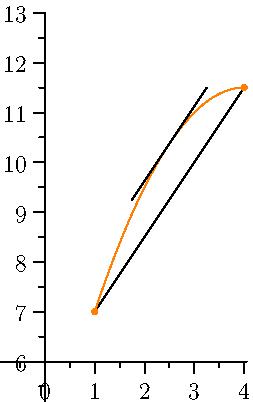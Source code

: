 import graph;
size(0,200);

real m = 1.5;

real bu(real x) { return 7 + 3(x-1); }
real bl(real x) { return 7 + 2(x-1); }
real se(real x) { return 7 + m*(x-1); }

//secant
draw((1,7)--(4,se(4)),black);
dot((1,7),orange);
dot((4,se(4)),orange);

real f(real x) { return se(x) - 0.5*(x-1)*(x-4) ; }
real fp(real x) { return m - 0.5*(x-4) - 0.5(x-1) ; }
real c = 2.5;

real tc(real x) { return f(c)+fp(c)*(x-c); }

draw(graph(f,1,4),orange);

draw(graph(tc,c-0.75,c+0.75),black);

//draw(graph(bu,1,4),invisible);
draw(graph(bl,1,4),invisible);

xaxis(YEquals(6),RightTicks);
yaxis(LeftTicks);

